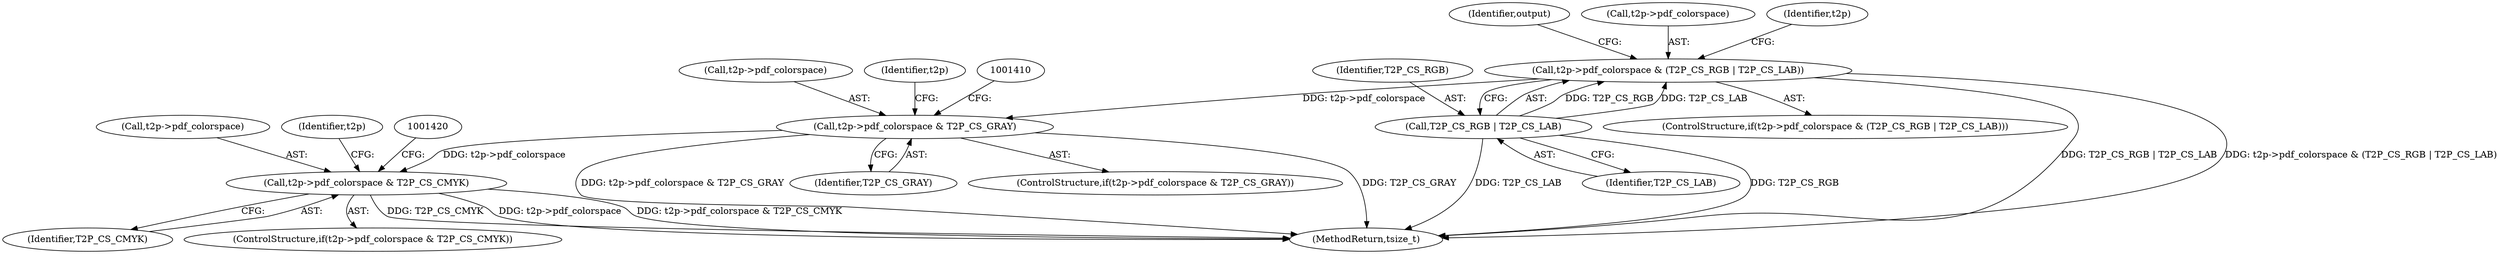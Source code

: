 digraph "0_libtiff_c7153361a4041260719b340f73f2f76@pointer" {
"1001413" [label="(Call,t2p->pdf_colorspace & T2P_CS_CMYK)"];
"1001403" [label="(Call,t2p->pdf_colorspace & T2P_CS_GRAY)"];
"1001373" [label="(Call,t2p->pdf_colorspace & (T2P_CS_RGB | T2P_CS_LAB))"];
"1001377" [label="(Call,T2P_CS_RGB | T2P_CS_LAB)"];
"1001414" [label="(Call,t2p->pdf_colorspace)"];
"1001382" [label="(Identifier,output)"];
"1001530" [label="(MethodReturn,tsize_t)"];
"1001378" [label="(Identifier,T2P_CS_RGB)"];
"1001402" [label="(ControlStructure,if(t2p->pdf_colorspace & T2P_CS_GRAY))"];
"1001403" [label="(Call,t2p->pdf_colorspace & T2P_CS_GRAY)"];
"1001374" [label="(Call,t2p->pdf_colorspace)"];
"1001404" [label="(Call,t2p->pdf_colorspace)"];
"1001379" [label="(Identifier,T2P_CS_LAB)"];
"1001425" [label="(Identifier,t2p)"];
"1001413" [label="(Call,t2p->pdf_colorspace & T2P_CS_CMYK)"];
"1001415" [label="(Identifier,t2p)"];
"1001373" [label="(Call,t2p->pdf_colorspace & (T2P_CS_RGB | T2P_CS_LAB))"];
"1001377" [label="(Call,T2P_CS_RGB | T2P_CS_LAB)"];
"1001417" [label="(Identifier,T2P_CS_CMYK)"];
"1001412" [label="(ControlStructure,if(t2p->pdf_colorspace & T2P_CS_CMYK))"];
"1001407" [label="(Identifier,T2P_CS_GRAY)"];
"1001372" [label="(ControlStructure,if(t2p->pdf_colorspace & (T2P_CS_RGB | T2P_CS_LAB)))"];
"1001405" [label="(Identifier,t2p)"];
"1001413" -> "1001412"  [label="AST: "];
"1001413" -> "1001417"  [label="CFG: "];
"1001414" -> "1001413"  [label="AST: "];
"1001417" -> "1001413"  [label="AST: "];
"1001420" -> "1001413"  [label="CFG: "];
"1001425" -> "1001413"  [label="CFG: "];
"1001413" -> "1001530"  [label="DDG: T2P_CS_CMYK"];
"1001413" -> "1001530"  [label="DDG: t2p->pdf_colorspace"];
"1001413" -> "1001530"  [label="DDG: t2p->pdf_colorspace & T2P_CS_CMYK"];
"1001403" -> "1001413"  [label="DDG: t2p->pdf_colorspace"];
"1001403" -> "1001402"  [label="AST: "];
"1001403" -> "1001407"  [label="CFG: "];
"1001404" -> "1001403"  [label="AST: "];
"1001407" -> "1001403"  [label="AST: "];
"1001410" -> "1001403"  [label="CFG: "];
"1001415" -> "1001403"  [label="CFG: "];
"1001403" -> "1001530"  [label="DDG: t2p->pdf_colorspace & T2P_CS_GRAY"];
"1001403" -> "1001530"  [label="DDG: T2P_CS_GRAY"];
"1001373" -> "1001403"  [label="DDG: t2p->pdf_colorspace"];
"1001373" -> "1001372"  [label="AST: "];
"1001373" -> "1001377"  [label="CFG: "];
"1001374" -> "1001373"  [label="AST: "];
"1001377" -> "1001373"  [label="AST: "];
"1001382" -> "1001373"  [label="CFG: "];
"1001405" -> "1001373"  [label="CFG: "];
"1001373" -> "1001530"  [label="DDG: T2P_CS_RGB | T2P_CS_LAB"];
"1001373" -> "1001530"  [label="DDG: t2p->pdf_colorspace & (T2P_CS_RGB | T2P_CS_LAB)"];
"1001377" -> "1001373"  [label="DDG: T2P_CS_RGB"];
"1001377" -> "1001373"  [label="DDG: T2P_CS_LAB"];
"1001377" -> "1001379"  [label="CFG: "];
"1001378" -> "1001377"  [label="AST: "];
"1001379" -> "1001377"  [label="AST: "];
"1001377" -> "1001530"  [label="DDG: T2P_CS_RGB"];
"1001377" -> "1001530"  [label="DDG: T2P_CS_LAB"];
}
